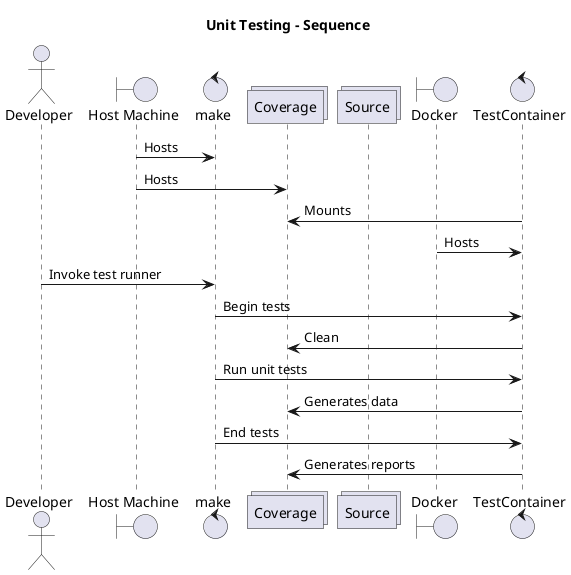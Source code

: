 @startuml unit-test-sequence

title Unit Testing - Sequence

actor Developer as developer
boundary "Host Machine" as host 
control make as make
collections Coverage as coverage
collections Source as source
boundary Docker as docker
control TestContainer as testContainer

' These are more relations, but in terms of process they are
' part of the system process which makes these resources available
host -> make : Hosts
host -> coverage: Hosts
testContainer -> coverage: Mounts
docker -> testContainer: Hosts

' Actual test process
developer -> make : Invoke test runner
make -> testContainer: Begin tests
testContainer -> coverage: Clean
make -> testContainer: Run unit tests
testContainer -> coverage: Generates data
make -> testContainer: End tests
testContainer -> coverage: Generates reports


@enduml